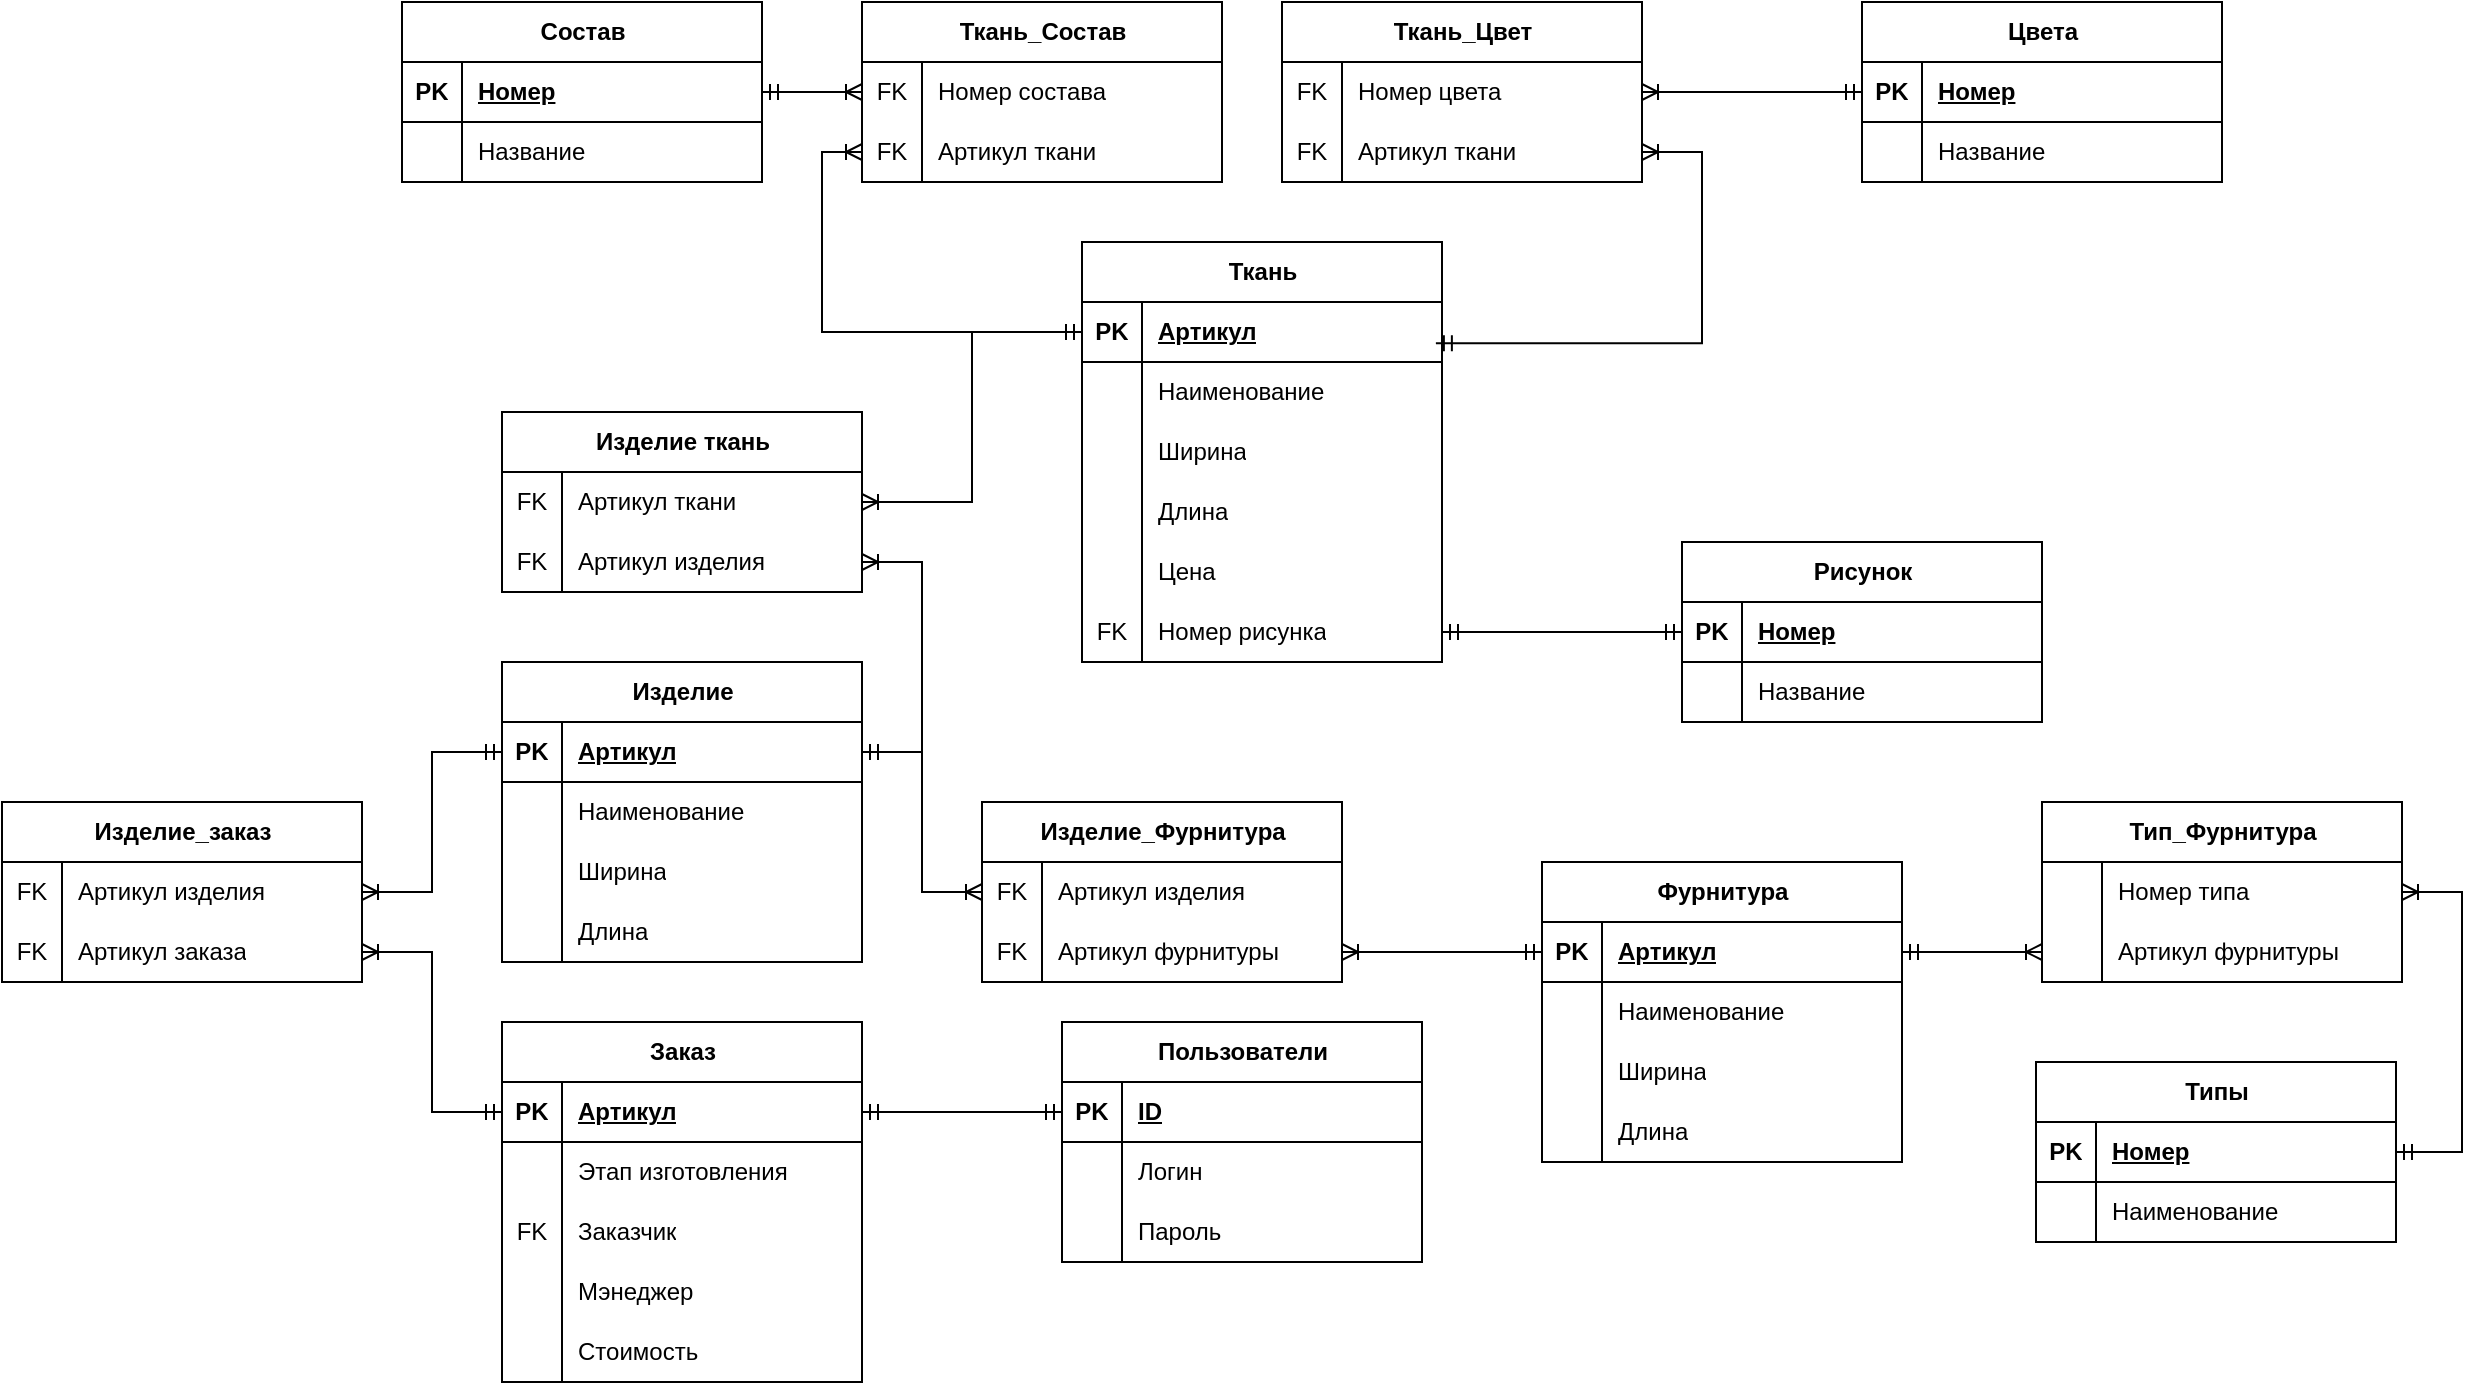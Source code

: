 <mxfile version="24.8.6">
  <diagram name="Страница — 1" id="YI6DLXnh8uktkgWH9-BG">
    <mxGraphModel dx="2509" dy="2137" grid="1" gridSize="10" guides="1" tooltips="1" connect="1" arrows="1" fold="1" page="1" pageScale="1" pageWidth="827" pageHeight="1169" math="0" shadow="0">
      <root>
        <mxCell id="0" />
        <mxCell id="1" parent="0" />
        <mxCell id="R1ZHDQI6mOiZFbT9cXxB-1" value="Ткань" style="shape=table;startSize=30;container=1;collapsible=1;childLayout=tableLayout;fixedRows=1;rowLines=0;fontStyle=1;align=center;resizeLast=1;html=1;" vertex="1" parent="1">
          <mxGeometry x="170" width="180" height="210" as="geometry" />
        </mxCell>
        <mxCell id="R1ZHDQI6mOiZFbT9cXxB-2" value="" style="shape=tableRow;horizontal=0;startSize=0;swimlaneHead=0;swimlaneBody=0;fillColor=none;collapsible=0;dropTarget=0;points=[[0,0.5],[1,0.5]];portConstraint=eastwest;top=0;left=0;right=0;bottom=1;" vertex="1" parent="R1ZHDQI6mOiZFbT9cXxB-1">
          <mxGeometry y="30" width="180" height="30" as="geometry" />
        </mxCell>
        <mxCell id="R1ZHDQI6mOiZFbT9cXxB-3" value="PK" style="shape=partialRectangle;connectable=0;fillColor=none;top=0;left=0;bottom=0;right=0;fontStyle=1;overflow=hidden;whiteSpace=wrap;html=1;" vertex="1" parent="R1ZHDQI6mOiZFbT9cXxB-2">
          <mxGeometry width="30" height="30" as="geometry">
            <mxRectangle width="30" height="30" as="alternateBounds" />
          </mxGeometry>
        </mxCell>
        <mxCell id="R1ZHDQI6mOiZFbT9cXxB-4" value="Артикул" style="shape=partialRectangle;connectable=0;fillColor=none;top=0;left=0;bottom=0;right=0;align=left;spacingLeft=6;fontStyle=5;overflow=hidden;whiteSpace=wrap;html=1;" vertex="1" parent="R1ZHDQI6mOiZFbT9cXxB-2">
          <mxGeometry x="30" width="150" height="30" as="geometry">
            <mxRectangle width="150" height="30" as="alternateBounds" />
          </mxGeometry>
        </mxCell>
        <mxCell id="R1ZHDQI6mOiZFbT9cXxB-5" value="" style="shape=tableRow;horizontal=0;startSize=0;swimlaneHead=0;swimlaneBody=0;fillColor=none;collapsible=0;dropTarget=0;points=[[0,0.5],[1,0.5]];portConstraint=eastwest;top=0;left=0;right=0;bottom=0;" vertex="1" parent="R1ZHDQI6mOiZFbT9cXxB-1">
          <mxGeometry y="60" width="180" height="30" as="geometry" />
        </mxCell>
        <mxCell id="R1ZHDQI6mOiZFbT9cXxB-6" value="" style="shape=partialRectangle;connectable=0;fillColor=none;top=0;left=0;bottom=0;right=0;editable=1;overflow=hidden;whiteSpace=wrap;html=1;" vertex="1" parent="R1ZHDQI6mOiZFbT9cXxB-5">
          <mxGeometry width="30" height="30" as="geometry">
            <mxRectangle width="30" height="30" as="alternateBounds" />
          </mxGeometry>
        </mxCell>
        <mxCell id="R1ZHDQI6mOiZFbT9cXxB-7" value="Наименование&amp;nbsp;" style="shape=partialRectangle;connectable=0;fillColor=none;top=0;left=0;bottom=0;right=0;align=left;spacingLeft=6;overflow=hidden;whiteSpace=wrap;html=1;" vertex="1" parent="R1ZHDQI6mOiZFbT9cXxB-5">
          <mxGeometry x="30" width="150" height="30" as="geometry">
            <mxRectangle width="150" height="30" as="alternateBounds" />
          </mxGeometry>
        </mxCell>
        <mxCell id="R1ZHDQI6mOiZFbT9cXxB-8" value="" style="shape=tableRow;horizontal=0;startSize=0;swimlaneHead=0;swimlaneBody=0;fillColor=none;collapsible=0;dropTarget=0;points=[[0,0.5],[1,0.5]];portConstraint=eastwest;top=0;left=0;right=0;bottom=0;" vertex="1" parent="R1ZHDQI6mOiZFbT9cXxB-1">
          <mxGeometry y="90" width="180" height="30" as="geometry" />
        </mxCell>
        <mxCell id="R1ZHDQI6mOiZFbT9cXxB-9" value="" style="shape=partialRectangle;connectable=0;fillColor=none;top=0;left=0;bottom=0;right=0;editable=1;overflow=hidden;whiteSpace=wrap;html=1;" vertex="1" parent="R1ZHDQI6mOiZFbT9cXxB-8">
          <mxGeometry width="30" height="30" as="geometry">
            <mxRectangle width="30" height="30" as="alternateBounds" />
          </mxGeometry>
        </mxCell>
        <mxCell id="R1ZHDQI6mOiZFbT9cXxB-10" value="Ширина" style="shape=partialRectangle;connectable=0;fillColor=none;top=0;left=0;bottom=0;right=0;align=left;spacingLeft=6;overflow=hidden;whiteSpace=wrap;html=1;" vertex="1" parent="R1ZHDQI6mOiZFbT9cXxB-8">
          <mxGeometry x="30" width="150" height="30" as="geometry">
            <mxRectangle width="150" height="30" as="alternateBounds" />
          </mxGeometry>
        </mxCell>
        <mxCell id="R1ZHDQI6mOiZFbT9cXxB-11" value="" style="shape=tableRow;horizontal=0;startSize=0;swimlaneHead=0;swimlaneBody=0;fillColor=none;collapsible=0;dropTarget=0;points=[[0,0.5],[1,0.5]];portConstraint=eastwest;top=0;left=0;right=0;bottom=0;" vertex="1" parent="R1ZHDQI6mOiZFbT9cXxB-1">
          <mxGeometry y="120" width="180" height="30" as="geometry" />
        </mxCell>
        <mxCell id="R1ZHDQI6mOiZFbT9cXxB-12" value="" style="shape=partialRectangle;connectable=0;fillColor=none;top=0;left=0;bottom=0;right=0;editable=1;overflow=hidden;whiteSpace=wrap;html=1;" vertex="1" parent="R1ZHDQI6mOiZFbT9cXxB-11">
          <mxGeometry width="30" height="30" as="geometry">
            <mxRectangle width="30" height="30" as="alternateBounds" />
          </mxGeometry>
        </mxCell>
        <mxCell id="R1ZHDQI6mOiZFbT9cXxB-13" value="Длина" style="shape=partialRectangle;connectable=0;fillColor=none;top=0;left=0;bottom=0;right=0;align=left;spacingLeft=6;overflow=hidden;whiteSpace=wrap;html=1;" vertex="1" parent="R1ZHDQI6mOiZFbT9cXxB-11">
          <mxGeometry x="30" width="150" height="30" as="geometry">
            <mxRectangle width="150" height="30" as="alternateBounds" />
          </mxGeometry>
        </mxCell>
        <mxCell id="R1ZHDQI6mOiZFbT9cXxB-14" value="" style="shape=tableRow;horizontal=0;startSize=0;swimlaneHead=0;swimlaneBody=0;fillColor=none;collapsible=0;dropTarget=0;points=[[0,0.5],[1,0.5]];portConstraint=eastwest;top=0;left=0;right=0;bottom=0;" vertex="1" parent="R1ZHDQI6mOiZFbT9cXxB-1">
          <mxGeometry y="150" width="180" height="30" as="geometry" />
        </mxCell>
        <mxCell id="R1ZHDQI6mOiZFbT9cXxB-15" value="" style="shape=partialRectangle;connectable=0;fillColor=none;top=0;left=0;bottom=0;right=0;editable=1;overflow=hidden;whiteSpace=wrap;html=1;" vertex="1" parent="R1ZHDQI6mOiZFbT9cXxB-14">
          <mxGeometry width="30" height="30" as="geometry">
            <mxRectangle width="30" height="30" as="alternateBounds" />
          </mxGeometry>
        </mxCell>
        <mxCell id="R1ZHDQI6mOiZFbT9cXxB-16" value="Цена" style="shape=partialRectangle;connectable=0;fillColor=none;top=0;left=0;bottom=0;right=0;align=left;spacingLeft=6;overflow=hidden;whiteSpace=wrap;html=1;" vertex="1" parent="R1ZHDQI6mOiZFbT9cXxB-14">
          <mxGeometry x="30" width="150" height="30" as="geometry">
            <mxRectangle width="150" height="30" as="alternateBounds" />
          </mxGeometry>
        </mxCell>
        <mxCell id="R1ZHDQI6mOiZFbT9cXxB-17" value="" style="shape=tableRow;horizontal=0;startSize=0;swimlaneHead=0;swimlaneBody=0;fillColor=none;collapsible=0;dropTarget=0;points=[[0,0.5],[1,0.5]];portConstraint=eastwest;top=0;left=0;right=0;bottom=0;" vertex="1" parent="R1ZHDQI6mOiZFbT9cXxB-1">
          <mxGeometry y="180" width="180" height="30" as="geometry" />
        </mxCell>
        <mxCell id="R1ZHDQI6mOiZFbT9cXxB-18" value="FK" style="shape=partialRectangle;connectable=0;fillColor=none;top=0;left=0;bottom=0;right=0;editable=1;overflow=hidden;whiteSpace=wrap;html=1;" vertex="1" parent="R1ZHDQI6mOiZFbT9cXxB-17">
          <mxGeometry width="30" height="30" as="geometry">
            <mxRectangle width="30" height="30" as="alternateBounds" />
          </mxGeometry>
        </mxCell>
        <mxCell id="R1ZHDQI6mOiZFbT9cXxB-19" value="Номер рисунка" style="shape=partialRectangle;connectable=0;fillColor=none;top=0;left=0;bottom=0;right=0;align=left;spacingLeft=6;overflow=hidden;whiteSpace=wrap;html=1;" vertex="1" parent="R1ZHDQI6mOiZFbT9cXxB-17">
          <mxGeometry x="30" width="150" height="30" as="geometry">
            <mxRectangle width="150" height="30" as="alternateBounds" />
          </mxGeometry>
        </mxCell>
        <mxCell id="R1ZHDQI6mOiZFbT9cXxB-20" value="Рисунок" style="shape=table;startSize=30;container=1;collapsible=1;childLayout=tableLayout;fixedRows=1;rowLines=0;fontStyle=1;align=center;resizeLast=1;html=1;" vertex="1" parent="1">
          <mxGeometry x="470" y="150" width="180" height="90" as="geometry" />
        </mxCell>
        <mxCell id="R1ZHDQI6mOiZFbT9cXxB-21" value="" style="shape=tableRow;horizontal=0;startSize=0;swimlaneHead=0;swimlaneBody=0;fillColor=none;collapsible=0;dropTarget=0;points=[[0,0.5],[1,0.5]];portConstraint=eastwest;top=0;left=0;right=0;bottom=1;" vertex="1" parent="R1ZHDQI6mOiZFbT9cXxB-20">
          <mxGeometry y="30" width="180" height="30" as="geometry" />
        </mxCell>
        <mxCell id="R1ZHDQI6mOiZFbT9cXxB-22" value="PK" style="shape=partialRectangle;connectable=0;fillColor=none;top=0;left=0;bottom=0;right=0;fontStyle=1;overflow=hidden;whiteSpace=wrap;html=1;" vertex="1" parent="R1ZHDQI6mOiZFbT9cXxB-21">
          <mxGeometry width="30" height="30" as="geometry">
            <mxRectangle width="30" height="30" as="alternateBounds" />
          </mxGeometry>
        </mxCell>
        <mxCell id="R1ZHDQI6mOiZFbT9cXxB-23" value="Номер" style="shape=partialRectangle;connectable=0;fillColor=none;top=0;left=0;bottom=0;right=0;align=left;spacingLeft=6;fontStyle=5;overflow=hidden;whiteSpace=wrap;html=1;" vertex="1" parent="R1ZHDQI6mOiZFbT9cXxB-21">
          <mxGeometry x="30" width="150" height="30" as="geometry">
            <mxRectangle width="150" height="30" as="alternateBounds" />
          </mxGeometry>
        </mxCell>
        <mxCell id="R1ZHDQI6mOiZFbT9cXxB-24" value="" style="shape=tableRow;horizontal=0;startSize=0;swimlaneHead=0;swimlaneBody=0;fillColor=none;collapsible=0;dropTarget=0;points=[[0,0.5],[1,0.5]];portConstraint=eastwest;top=0;left=0;right=0;bottom=0;" vertex="1" parent="R1ZHDQI6mOiZFbT9cXxB-20">
          <mxGeometry y="60" width="180" height="30" as="geometry" />
        </mxCell>
        <mxCell id="R1ZHDQI6mOiZFbT9cXxB-25" value="" style="shape=partialRectangle;connectable=0;fillColor=none;top=0;left=0;bottom=0;right=0;editable=1;overflow=hidden;whiteSpace=wrap;html=1;" vertex="1" parent="R1ZHDQI6mOiZFbT9cXxB-24">
          <mxGeometry width="30" height="30" as="geometry">
            <mxRectangle width="30" height="30" as="alternateBounds" />
          </mxGeometry>
        </mxCell>
        <mxCell id="R1ZHDQI6mOiZFbT9cXxB-26" value="Название" style="shape=partialRectangle;connectable=0;fillColor=none;top=0;left=0;bottom=0;right=0;align=left;spacingLeft=6;overflow=hidden;whiteSpace=wrap;html=1;" vertex="1" parent="R1ZHDQI6mOiZFbT9cXxB-24">
          <mxGeometry x="30" width="150" height="30" as="geometry">
            <mxRectangle width="150" height="30" as="alternateBounds" />
          </mxGeometry>
        </mxCell>
        <mxCell id="R1ZHDQI6mOiZFbT9cXxB-33" value="" style="edgeStyle=orthogonalEdgeStyle;fontSize=12;html=1;endArrow=ERmandOne;startArrow=ERmandOne;rounded=0;" edge="1" parent="1" source="R1ZHDQI6mOiZFbT9cXxB-17" target="R1ZHDQI6mOiZFbT9cXxB-21">
          <mxGeometry width="100" height="100" relative="1" as="geometry">
            <mxPoint x="320" y="330" as="sourcePoint" />
            <mxPoint x="420" y="230" as="targetPoint" />
          </mxGeometry>
        </mxCell>
        <mxCell id="R1ZHDQI6mOiZFbT9cXxB-34" value="Цвета" style="shape=table;startSize=30;container=1;collapsible=1;childLayout=tableLayout;fixedRows=1;rowLines=0;fontStyle=1;align=center;resizeLast=1;html=1;" vertex="1" parent="1">
          <mxGeometry x="560" y="-120" width="180" height="90" as="geometry" />
        </mxCell>
        <mxCell id="R1ZHDQI6mOiZFbT9cXxB-35" value="" style="shape=tableRow;horizontal=0;startSize=0;swimlaneHead=0;swimlaneBody=0;fillColor=none;collapsible=0;dropTarget=0;points=[[0,0.5],[1,0.5]];portConstraint=eastwest;top=0;left=0;right=0;bottom=1;" vertex="1" parent="R1ZHDQI6mOiZFbT9cXxB-34">
          <mxGeometry y="30" width="180" height="30" as="geometry" />
        </mxCell>
        <mxCell id="R1ZHDQI6mOiZFbT9cXxB-36" value="PK" style="shape=partialRectangle;connectable=0;fillColor=none;top=0;left=0;bottom=0;right=0;fontStyle=1;overflow=hidden;whiteSpace=wrap;html=1;" vertex="1" parent="R1ZHDQI6mOiZFbT9cXxB-35">
          <mxGeometry width="30" height="30" as="geometry">
            <mxRectangle width="30" height="30" as="alternateBounds" />
          </mxGeometry>
        </mxCell>
        <mxCell id="R1ZHDQI6mOiZFbT9cXxB-37" value="Номер" style="shape=partialRectangle;connectable=0;fillColor=none;top=0;left=0;bottom=0;right=0;align=left;spacingLeft=6;fontStyle=5;overflow=hidden;whiteSpace=wrap;html=1;" vertex="1" parent="R1ZHDQI6mOiZFbT9cXxB-35">
          <mxGeometry x="30" width="150" height="30" as="geometry">
            <mxRectangle width="150" height="30" as="alternateBounds" />
          </mxGeometry>
        </mxCell>
        <mxCell id="R1ZHDQI6mOiZFbT9cXxB-38" value="" style="shape=tableRow;horizontal=0;startSize=0;swimlaneHead=0;swimlaneBody=0;fillColor=none;collapsible=0;dropTarget=0;points=[[0,0.5],[1,0.5]];portConstraint=eastwest;top=0;left=0;right=0;bottom=0;" vertex="1" parent="R1ZHDQI6mOiZFbT9cXxB-34">
          <mxGeometry y="60" width="180" height="30" as="geometry" />
        </mxCell>
        <mxCell id="R1ZHDQI6mOiZFbT9cXxB-39" value="" style="shape=partialRectangle;connectable=0;fillColor=none;top=0;left=0;bottom=0;right=0;editable=1;overflow=hidden;whiteSpace=wrap;html=1;" vertex="1" parent="R1ZHDQI6mOiZFbT9cXxB-38">
          <mxGeometry width="30" height="30" as="geometry">
            <mxRectangle width="30" height="30" as="alternateBounds" />
          </mxGeometry>
        </mxCell>
        <mxCell id="R1ZHDQI6mOiZFbT9cXxB-40" value="Название" style="shape=partialRectangle;connectable=0;fillColor=none;top=0;left=0;bottom=0;right=0;align=left;spacingLeft=6;overflow=hidden;whiteSpace=wrap;html=1;" vertex="1" parent="R1ZHDQI6mOiZFbT9cXxB-38">
          <mxGeometry x="30" width="150" height="30" as="geometry">
            <mxRectangle width="150" height="30" as="alternateBounds" />
          </mxGeometry>
        </mxCell>
        <mxCell id="R1ZHDQI6mOiZFbT9cXxB-41" value="Ткань_Цвет" style="shape=table;startSize=30;container=1;collapsible=1;childLayout=tableLayout;fixedRows=1;rowLines=0;fontStyle=1;align=center;resizeLast=1;html=1;" vertex="1" parent="1">
          <mxGeometry x="270" y="-120" width="180" height="90" as="geometry" />
        </mxCell>
        <mxCell id="R1ZHDQI6mOiZFbT9cXxB-48" value="" style="shape=tableRow;horizontal=0;startSize=0;swimlaneHead=0;swimlaneBody=0;fillColor=none;collapsible=0;dropTarget=0;points=[[0,0.5],[1,0.5]];portConstraint=eastwest;top=0;left=0;right=0;bottom=0;" vertex="1" parent="R1ZHDQI6mOiZFbT9cXxB-41">
          <mxGeometry y="30" width="180" height="30" as="geometry" />
        </mxCell>
        <mxCell id="R1ZHDQI6mOiZFbT9cXxB-49" value="FK" style="shape=partialRectangle;connectable=0;fillColor=none;top=0;left=0;bottom=0;right=0;editable=1;overflow=hidden;whiteSpace=wrap;html=1;" vertex="1" parent="R1ZHDQI6mOiZFbT9cXxB-48">
          <mxGeometry width="30" height="30" as="geometry">
            <mxRectangle width="30" height="30" as="alternateBounds" />
          </mxGeometry>
        </mxCell>
        <mxCell id="R1ZHDQI6mOiZFbT9cXxB-50" value="Номер цвета" style="shape=partialRectangle;connectable=0;fillColor=none;top=0;left=0;bottom=0;right=0;align=left;spacingLeft=6;overflow=hidden;whiteSpace=wrap;html=1;" vertex="1" parent="R1ZHDQI6mOiZFbT9cXxB-48">
          <mxGeometry x="30" width="150" height="30" as="geometry">
            <mxRectangle width="150" height="30" as="alternateBounds" />
          </mxGeometry>
        </mxCell>
        <mxCell id="R1ZHDQI6mOiZFbT9cXxB-51" value="" style="shape=tableRow;horizontal=0;startSize=0;swimlaneHead=0;swimlaneBody=0;fillColor=none;collapsible=0;dropTarget=0;points=[[0,0.5],[1,0.5]];portConstraint=eastwest;top=0;left=0;right=0;bottom=0;" vertex="1" parent="R1ZHDQI6mOiZFbT9cXxB-41">
          <mxGeometry y="60" width="180" height="30" as="geometry" />
        </mxCell>
        <mxCell id="R1ZHDQI6mOiZFbT9cXxB-52" value="FK" style="shape=partialRectangle;connectable=0;fillColor=none;top=0;left=0;bottom=0;right=0;editable=1;overflow=hidden;whiteSpace=wrap;html=1;" vertex="1" parent="R1ZHDQI6mOiZFbT9cXxB-51">
          <mxGeometry width="30" height="30" as="geometry">
            <mxRectangle width="30" height="30" as="alternateBounds" />
          </mxGeometry>
        </mxCell>
        <mxCell id="R1ZHDQI6mOiZFbT9cXxB-53" value="Артикул ткани" style="shape=partialRectangle;connectable=0;fillColor=none;top=0;left=0;bottom=0;right=0;align=left;spacingLeft=6;overflow=hidden;whiteSpace=wrap;html=1;" vertex="1" parent="R1ZHDQI6mOiZFbT9cXxB-51">
          <mxGeometry x="30" width="150" height="30" as="geometry">
            <mxRectangle width="150" height="30" as="alternateBounds" />
          </mxGeometry>
        </mxCell>
        <mxCell id="R1ZHDQI6mOiZFbT9cXxB-55" value="" style="edgeStyle=entityRelationEdgeStyle;fontSize=12;html=1;endArrow=ERoneToMany;startArrow=ERmandOne;rounded=0;exitX=0.983;exitY=0.686;exitDx=0;exitDy=0;exitPerimeter=0;" edge="1" parent="1" source="R1ZHDQI6mOiZFbT9cXxB-2" target="R1ZHDQI6mOiZFbT9cXxB-51">
          <mxGeometry width="100" height="100" relative="1" as="geometry">
            <mxPoint x="410" y="110" as="sourcePoint" />
            <mxPoint x="460" y="110" as="targetPoint" />
          </mxGeometry>
        </mxCell>
        <mxCell id="R1ZHDQI6mOiZFbT9cXxB-56" value="Ткань_Состав" style="shape=table;startSize=30;container=1;collapsible=1;childLayout=tableLayout;fixedRows=1;rowLines=0;fontStyle=1;align=center;resizeLast=1;html=1;" vertex="1" parent="1">
          <mxGeometry x="60" y="-120" width="180" height="90" as="geometry" />
        </mxCell>
        <mxCell id="R1ZHDQI6mOiZFbT9cXxB-57" value="" style="shape=tableRow;horizontal=0;startSize=0;swimlaneHead=0;swimlaneBody=0;fillColor=none;collapsible=0;dropTarget=0;points=[[0,0.5],[1,0.5]];portConstraint=eastwest;top=0;left=0;right=0;bottom=0;" vertex="1" parent="R1ZHDQI6mOiZFbT9cXxB-56">
          <mxGeometry y="30" width="180" height="30" as="geometry" />
        </mxCell>
        <mxCell id="R1ZHDQI6mOiZFbT9cXxB-58" value="FK" style="shape=partialRectangle;connectable=0;fillColor=none;top=0;left=0;bottom=0;right=0;editable=1;overflow=hidden;whiteSpace=wrap;html=1;" vertex="1" parent="R1ZHDQI6mOiZFbT9cXxB-57">
          <mxGeometry width="30" height="30" as="geometry">
            <mxRectangle width="30" height="30" as="alternateBounds" />
          </mxGeometry>
        </mxCell>
        <mxCell id="R1ZHDQI6mOiZFbT9cXxB-59" value="Номер состава" style="shape=partialRectangle;connectable=0;fillColor=none;top=0;left=0;bottom=0;right=0;align=left;spacingLeft=6;overflow=hidden;whiteSpace=wrap;html=1;" vertex="1" parent="R1ZHDQI6mOiZFbT9cXxB-57">
          <mxGeometry x="30" width="150" height="30" as="geometry">
            <mxRectangle width="150" height="30" as="alternateBounds" />
          </mxGeometry>
        </mxCell>
        <mxCell id="R1ZHDQI6mOiZFbT9cXxB-60" value="" style="shape=tableRow;horizontal=0;startSize=0;swimlaneHead=0;swimlaneBody=0;fillColor=none;collapsible=0;dropTarget=0;points=[[0,0.5],[1,0.5]];portConstraint=eastwest;top=0;left=0;right=0;bottom=0;" vertex="1" parent="R1ZHDQI6mOiZFbT9cXxB-56">
          <mxGeometry y="60" width="180" height="30" as="geometry" />
        </mxCell>
        <mxCell id="R1ZHDQI6mOiZFbT9cXxB-61" value="FK" style="shape=partialRectangle;connectable=0;fillColor=none;top=0;left=0;bottom=0;right=0;editable=1;overflow=hidden;whiteSpace=wrap;html=1;" vertex="1" parent="R1ZHDQI6mOiZFbT9cXxB-60">
          <mxGeometry width="30" height="30" as="geometry">
            <mxRectangle width="30" height="30" as="alternateBounds" />
          </mxGeometry>
        </mxCell>
        <mxCell id="R1ZHDQI6mOiZFbT9cXxB-62" value="Артикул ткани" style="shape=partialRectangle;connectable=0;fillColor=none;top=0;left=0;bottom=0;right=0;align=left;spacingLeft=6;overflow=hidden;whiteSpace=wrap;html=1;" vertex="1" parent="R1ZHDQI6mOiZFbT9cXxB-60">
          <mxGeometry x="30" width="150" height="30" as="geometry">
            <mxRectangle width="150" height="30" as="alternateBounds" />
          </mxGeometry>
        </mxCell>
        <mxCell id="R1ZHDQI6mOiZFbT9cXxB-63" value="Состав" style="shape=table;startSize=30;container=1;collapsible=1;childLayout=tableLayout;fixedRows=1;rowLines=0;fontStyle=1;align=center;resizeLast=1;html=1;" vertex="1" parent="1">
          <mxGeometry x="-170" y="-120" width="180" height="90" as="geometry" />
        </mxCell>
        <mxCell id="R1ZHDQI6mOiZFbT9cXxB-64" value="" style="shape=tableRow;horizontal=0;startSize=0;swimlaneHead=0;swimlaneBody=0;fillColor=none;collapsible=0;dropTarget=0;points=[[0,0.5],[1,0.5]];portConstraint=eastwest;top=0;left=0;right=0;bottom=1;" vertex="1" parent="R1ZHDQI6mOiZFbT9cXxB-63">
          <mxGeometry y="30" width="180" height="30" as="geometry" />
        </mxCell>
        <mxCell id="R1ZHDQI6mOiZFbT9cXxB-65" value="PK" style="shape=partialRectangle;connectable=0;fillColor=none;top=0;left=0;bottom=0;right=0;fontStyle=1;overflow=hidden;whiteSpace=wrap;html=1;" vertex="1" parent="R1ZHDQI6mOiZFbT9cXxB-64">
          <mxGeometry width="30" height="30" as="geometry">
            <mxRectangle width="30" height="30" as="alternateBounds" />
          </mxGeometry>
        </mxCell>
        <mxCell id="R1ZHDQI6mOiZFbT9cXxB-66" value="Номер" style="shape=partialRectangle;connectable=0;fillColor=none;top=0;left=0;bottom=0;right=0;align=left;spacingLeft=6;fontStyle=5;overflow=hidden;whiteSpace=wrap;html=1;" vertex="1" parent="R1ZHDQI6mOiZFbT9cXxB-64">
          <mxGeometry x="30" width="150" height="30" as="geometry">
            <mxRectangle width="150" height="30" as="alternateBounds" />
          </mxGeometry>
        </mxCell>
        <mxCell id="R1ZHDQI6mOiZFbT9cXxB-67" value="" style="shape=tableRow;horizontal=0;startSize=0;swimlaneHead=0;swimlaneBody=0;fillColor=none;collapsible=0;dropTarget=0;points=[[0,0.5],[1,0.5]];portConstraint=eastwest;top=0;left=0;right=0;bottom=0;" vertex="1" parent="R1ZHDQI6mOiZFbT9cXxB-63">
          <mxGeometry y="60" width="180" height="30" as="geometry" />
        </mxCell>
        <mxCell id="R1ZHDQI6mOiZFbT9cXxB-68" value="" style="shape=partialRectangle;connectable=0;fillColor=none;top=0;left=0;bottom=0;right=0;editable=1;overflow=hidden;whiteSpace=wrap;html=1;" vertex="1" parent="R1ZHDQI6mOiZFbT9cXxB-67">
          <mxGeometry width="30" height="30" as="geometry">
            <mxRectangle width="30" height="30" as="alternateBounds" />
          </mxGeometry>
        </mxCell>
        <mxCell id="R1ZHDQI6mOiZFbT9cXxB-69" value="Название" style="shape=partialRectangle;connectable=0;fillColor=none;top=0;left=0;bottom=0;right=0;align=left;spacingLeft=6;overflow=hidden;whiteSpace=wrap;html=1;" vertex="1" parent="R1ZHDQI6mOiZFbT9cXxB-67">
          <mxGeometry x="30" width="150" height="30" as="geometry">
            <mxRectangle width="150" height="30" as="alternateBounds" />
          </mxGeometry>
        </mxCell>
        <mxCell id="R1ZHDQI6mOiZFbT9cXxB-72" value="Изделие" style="shape=table;startSize=30;container=1;collapsible=1;childLayout=tableLayout;fixedRows=1;rowLines=0;fontStyle=1;align=center;resizeLast=1;html=1;" vertex="1" parent="1">
          <mxGeometry x="-120" y="210" width="180" height="150" as="geometry" />
        </mxCell>
        <mxCell id="R1ZHDQI6mOiZFbT9cXxB-73" value="" style="shape=tableRow;horizontal=0;startSize=0;swimlaneHead=0;swimlaneBody=0;fillColor=none;collapsible=0;dropTarget=0;points=[[0,0.5],[1,0.5]];portConstraint=eastwest;top=0;left=0;right=0;bottom=1;" vertex="1" parent="R1ZHDQI6mOiZFbT9cXxB-72">
          <mxGeometry y="30" width="180" height="30" as="geometry" />
        </mxCell>
        <mxCell id="R1ZHDQI6mOiZFbT9cXxB-74" value="PK" style="shape=partialRectangle;connectable=0;fillColor=none;top=0;left=0;bottom=0;right=0;fontStyle=1;overflow=hidden;whiteSpace=wrap;html=1;" vertex="1" parent="R1ZHDQI6mOiZFbT9cXxB-73">
          <mxGeometry width="30" height="30" as="geometry">
            <mxRectangle width="30" height="30" as="alternateBounds" />
          </mxGeometry>
        </mxCell>
        <mxCell id="R1ZHDQI6mOiZFbT9cXxB-75" value="Артикул" style="shape=partialRectangle;connectable=0;fillColor=none;top=0;left=0;bottom=0;right=0;align=left;spacingLeft=6;fontStyle=5;overflow=hidden;whiteSpace=wrap;html=1;" vertex="1" parent="R1ZHDQI6mOiZFbT9cXxB-73">
          <mxGeometry x="30" width="150" height="30" as="geometry">
            <mxRectangle width="150" height="30" as="alternateBounds" />
          </mxGeometry>
        </mxCell>
        <mxCell id="R1ZHDQI6mOiZFbT9cXxB-76" value="" style="shape=tableRow;horizontal=0;startSize=0;swimlaneHead=0;swimlaneBody=0;fillColor=none;collapsible=0;dropTarget=0;points=[[0,0.5],[1,0.5]];portConstraint=eastwest;top=0;left=0;right=0;bottom=0;" vertex="1" parent="R1ZHDQI6mOiZFbT9cXxB-72">
          <mxGeometry y="60" width="180" height="30" as="geometry" />
        </mxCell>
        <mxCell id="R1ZHDQI6mOiZFbT9cXxB-77" value="" style="shape=partialRectangle;connectable=0;fillColor=none;top=0;left=0;bottom=0;right=0;editable=1;overflow=hidden;whiteSpace=wrap;html=1;" vertex="1" parent="R1ZHDQI6mOiZFbT9cXxB-76">
          <mxGeometry width="30" height="30" as="geometry">
            <mxRectangle width="30" height="30" as="alternateBounds" />
          </mxGeometry>
        </mxCell>
        <mxCell id="R1ZHDQI6mOiZFbT9cXxB-78" value="Наименование" style="shape=partialRectangle;connectable=0;fillColor=none;top=0;left=0;bottom=0;right=0;align=left;spacingLeft=6;overflow=hidden;whiteSpace=wrap;html=1;" vertex="1" parent="R1ZHDQI6mOiZFbT9cXxB-76">
          <mxGeometry x="30" width="150" height="30" as="geometry">
            <mxRectangle width="150" height="30" as="alternateBounds" />
          </mxGeometry>
        </mxCell>
        <mxCell id="R1ZHDQI6mOiZFbT9cXxB-79" value="" style="shape=tableRow;horizontal=0;startSize=0;swimlaneHead=0;swimlaneBody=0;fillColor=none;collapsible=0;dropTarget=0;points=[[0,0.5],[1,0.5]];portConstraint=eastwest;top=0;left=0;right=0;bottom=0;" vertex="1" parent="R1ZHDQI6mOiZFbT9cXxB-72">
          <mxGeometry y="90" width="180" height="30" as="geometry" />
        </mxCell>
        <mxCell id="R1ZHDQI6mOiZFbT9cXxB-80" value="" style="shape=partialRectangle;connectable=0;fillColor=none;top=0;left=0;bottom=0;right=0;editable=1;overflow=hidden;whiteSpace=wrap;html=1;" vertex="1" parent="R1ZHDQI6mOiZFbT9cXxB-79">
          <mxGeometry width="30" height="30" as="geometry">
            <mxRectangle width="30" height="30" as="alternateBounds" />
          </mxGeometry>
        </mxCell>
        <mxCell id="R1ZHDQI6mOiZFbT9cXxB-81" value="Ширина" style="shape=partialRectangle;connectable=0;fillColor=none;top=0;left=0;bottom=0;right=0;align=left;spacingLeft=6;overflow=hidden;whiteSpace=wrap;html=1;" vertex="1" parent="R1ZHDQI6mOiZFbT9cXxB-79">
          <mxGeometry x="30" width="150" height="30" as="geometry">
            <mxRectangle width="150" height="30" as="alternateBounds" />
          </mxGeometry>
        </mxCell>
        <mxCell id="R1ZHDQI6mOiZFbT9cXxB-82" value="" style="shape=tableRow;horizontal=0;startSize=0;swimlaneHead=0;swimlaneBody=0;fillColor=none;collapsible=0;dropTarget=0;points=[[0,0.5],[1,0.5]];portConstraint=eastwest;top=0;left=0;right=0;bottom=0;" vertex="1" parent="R1ZHDQI6mOiZFbT9cXxB-72">
          <mxGeometry y="120" width="180" height="30" as="geometry" />
        </mxCell>
        <mxCell id="R1ZHDQI6mOiZFbT9cXxB-83" value="" style="shape=partialRectangle;connectable=0;fillColor=none;top=0;left=0;bottom=0;right=0;editable=1;overflow=hidden;whiteSpace=wrap;html=1;" vertex="1" parent="R1ZHDQI6mOiZFbT9cXxB-82">
          <mxGeometry width="30" height="30" as="geometry">
            <mxRectangle width="30" height="30" as="alternateBounds" />
          </mxGeometry>
        </mxCell>
        <mxCell id="R1ZHDQI6mOiZFbT9cXxB-84" value="Длина" style="shape=partialRectangle;connectable=0;fillColor=none;top=0;left=0;bottom=0;right=0;align=left;spacingLeft=6;overflow=hidden;whiteSpace=wrap;html=1;" vertex="1" parent="R1ZHDQI6mOiZFbT9cXxB-82">
          <mxGeometry x="30" width="150" height="30" as="geometry">
            <mxRectangle width="150" height="30" as="alternateBounds" />
          </mxGeometry>
        </mxCell>
        <mxCell id="R1ZHDQI6mOiZFbT9cXxB-85" value="Изделие ткань" style="shape=table;startSize=30;container=1;collapsible=1;childLayout=tableLayout;fixedRows=1;rowLines=0;fontStyle=1;align=center;resizeLast=1;html=1;" vertex="1" parent="1">
          <mxGeometry x="-120" y="85" width="180" height="90" as="geometry" />
        </mxCell>
        <mxCell id="R1ZHDQI6mOiZFbT9cXxB-92" value="" style="shape=tableRow;horizontal=0;startSize=0;swimlaneHead=0;swimlaneBody=0;fillColor=none;collapsible=0;dropTarget=0;points=[[0,0.5],[1,0.5]];portConstraint=eastwest;top=0;left=0;right=0;bottom=0;" vertex="1" parent="R1ZHDQI6mOiZFbT9cXxB-85">
          <mxGeometry y="30" width="180" height="30" as="geometry" />
        </mxCell>
        <mxCell id="R1ZHDQI6mOiZFbT9cXxB-93" value="FK" style="shape=partialRectangle;connectable=0;fillColor=none;top=0;left=0;bottom=0;right=0;editable=1;overflow=hidden;whiteSpace=wrap;html=1;" vertex="1" parent="R1ZHDQI6mOiZFbT9cXxB-92">
          <mxGeometry width="30" height="30" as="geometry">
            <mxRectangle width="30" height="30" as="alternateBounds" />
          </mxGeometry>
        </mxCell>
        <mxCell id="R1ZHDQI6mOiZFbT9cXxB-94" value="Артикул ткани" style="shape=partialRectangle;connectable=0;fillColor=none;top=0;left=0;bottom=0;right=0;align=left;spacingLeft=6;overflow=hidden;whiteSpace=wrap;html=1;" vertex="1" parent="R1ZHDQI6mOiZFbT9cXxB-92">
          <mxGeometry x="30" width="150" height="30" as="geometry">
            <mxRectangle width="150" height="30" as="alternateBounds" />
          </mxGeometry>
        </mxCell>
        <mxCell id="R1ZHDQI6mOiZFbT9cXxB-95" value="" style="shape=tableRow;horizontal=0;startSize=0;swimlaneHead=0;swimlaneBody=0;fillColor=none;collapsible=0;dropTarget=0;points=[[0,0.5],[1,0.5]];portConstraint=eastwest;top=0;left=0;right=0;bottom=0;" vertex="1" parent="R1ZHDQI6mOiZFbT9cXxB-85">
          <mxGeometry y="60" width="180" height="30" as="geometry" />
        </mxCell>
        <mxCell id="R1ZHDQI6mOiZFbT9cXxB-96" value="FK" style="shape=partialRectangle;connectable=0;fillColor=none;top=0;left=0;bottom=0;right=0;editable=1;overflow=hidden;whiteSpace=wrap;html=1;" vertex="1" parent="R1ZHDQI6mOiZFbT9cXxB-95">
          <mxGeometry width="30" height="30" as="geometry">
            <mxRectangle width="30" height="30" as="alternateBounds" />
          </mxGeometry>
        </mxCell>
        <mxCell id="R1ZHDQI6mOiZFbT9cXxB-97" value="Артикул изделия" style="shape=partialRectangle;connectable=0;fillColor=none;top=0;left=0;bottom=0;right=0;align=left;spacingLeft=6;overflow=hidden;whiteSpace=wrap;html=1;" vertex="1" parent="R1ZHDQI6mOiZFbT9cXxB-95">
          <mxGeometry x="30" width="150" height="30" as="geometry">
            <mxRectangle width="150" height="30" as="alternateBounds" />
          </mxGeometry>
        </mxCell>
        <mxCell id="R1ZHDQI6mOiZFbT9cXxB-70" value="" style="edgeStyle=orthogonalEdgeStyle;fontSize=12;html=1;endArrow=ERoneToMany;startArrow=ERmandOne;rounded=0;" edge="1" parent="1" source="R1ZHDQI6mOiZFbT9cXxB-64" target="R1ZHDQI6mOiZFbT9cXxB-57">
          <mxGeometry width="100" height="100" relative="1" as="geometry">
            <mxPoint x="20" y="80" as="sourcePoint" />
            <mxPoint x="130" y="80" as="targetPoint" />
            <Array as="points">
              <mxPoint x="40" y="-75" />
              <mxPoint x="40" y="-75" />
            </Array>
          </mxGeometry>
        </mxCell>
        <mxCell id="R1ZHDQI6mOiZFbT9cXxB-54" value="" style="edgeStyle=orthogonalEdgeStyle;fontSize=12;html=1;endArrow=ERoneToMany;startArrow=ERmandOne;rounded=0;" edge="1" parent="1" source="R1ZHDQI6mOiZFbT9cXxB-35" target="R1ZHDQI6mOiZFbT9cXxB-48">
          <mxGeometry width="100" height="100" relative="1" as="geometry">
            <mxPoint x="460" y="70" as="sourcePoint" />
            <mxPoint x="350" y="70" as="targetPoint" />
          </mxGeometry>
        </mxCell>
        <mxCell id="R1ZHDQI6mOiZFbT9cXxB-71" value="" style="edgeStyle=orthogonalEdgeStyle;fontSize=12;html=1;endArrow=ERoneToMany;startArrow=ERmandOne;rounded=0;" edge="1" parent="1" source="R1ZHDQI6mOiZFbT9cXxB-2" target="R1ZHDQI6mOiZFbT9cXxB-60">
          <mxGeometry width="100" height="100" relative="1" as="geometry">
            <mxPoint x="140" y="120" as="sourcePoint" />
            <mxPoint x="90" y="120" as="targetPoint" />
            <Array as="points">
              <mxPoint x="40" y="45" />
              <mxPoint x="40" y="-45" />
            </Array>
          </mxGeometry>
        </mxCell>
        <mxCell id="R1ZHDQI6mOiZFbT9cXxB-98" value="" style="edgeStyle=orthogonalEdgeStyle;fontSize=12;html=1;endArrow=ERoneToMany;startArrow=ERmandOne;rounded=0;" edge="1" parent="1" source="R1ZHDQI6mOiZFbT9cXxB-2" target="R1ZHDQI6mOiZFbT9cXxB-92">
          <mxGeometry width="100" height="100" relative="1" as="geometry">
            <mxPoint x="80" y="390" as="sourcePoint" />
            <mxPoint x="180" y="290" as="targetPoint" />
          </mxGeometry>
        </mxCell>
        <mxCell id="R1ZHDQI6mOiZFbT9cXxB-99" value="" style="edgeStyle=entityRelationEdgeStyle;fontSize=12;html=1;endArrow=ERoneToMany;startArrow=ERmandOne;rounded=0;" edge="1" parent="1" source="R1ZHDQI6mOiZFbT9cXxB-73" target="R1ZHDQI6mOiZFbT9cXxB-95">
          <mxGeometry width="100" height="100" relative="1" as="geometry">
            <mxPoint x="50" y="230" as="sourcePoint" />
            <mxPoint x="150" y="130" as="targetPoint" />
          </mxGeometry>
        </mxCell>
        <mxCell id="R1ZHDQI6mOiZFbT9cXxB-100" value="Фурнитура" style="shape=table;startSize=30;container=1;collapsible=1;childLayout=tableLayout;fixedRows=1;rowLines=0;fontStyle=1;align=center;resizeLast=1;html=1;" vertex="1" parent="1">
          <mxGeometry x="400" y="310" width="180" height="150" as="geometry" />
        </mxCell>
        <mxCell id="R1ZHDQI6mOiZFbT9cXxB-101" value="" style="shape=tableRow;horizontal=0;startSize=0;swimlaneHead=0;swimlaneBody=0;fillColor=none;collapsible=0;dropTarget=0;points=[[0,0.5],[1,0.5]];portConstraint=eastwest;top=0;left=0;right=0;bottom=1;" vertex="1" parent="R1ZHDQI6mOiZFbT9cXxB-100">
          <mxGeometry y="30" width="180" height="30" as="geometry" />
        </mxCell>
        <mxCell id="R1ZHDQI6mOiZFbT9cXxB-102" value="PK" style="shape=partialRectangle;connectable=0;fillColor=none;top=0;left=0;bottom=0;right=0;fontStyle=1;overflow=hidden;whiteSpace=wrap;html=1;" vertex="1" parent="R1ZHDQI6mOiZFbT9cXxB-101">
          <mxGeometry width="30" height="30" as="geometry">
            <mxRectangle width="30" height="30" as="alternateBounds" />
          </mxGeometry>
        </mxCell>
        <mxCell id="R1ZHDQI6mOiZFbT9cXxB-103" value="Артикул" style="shape=partialRectangle;connectable=0;fillColor=none;top=0;left=0;bottom=0;right=0;align=left;spacingLeft=6;fontStyle=5;overflow=hidden;whiteSpace=wrap;html=1;" vertex="1" parent="R1ZHDQI6mOiZFbT9cXxB-101">
          <mxGeometry x="30" width="150" height="30" as="geometry">
            <mxRectangle width="150" height="30" as="alternateBounds" />
          </mxGeometry>
        </mxCell>
        <mxCell id="R1ZHDQI6mOiZFbT9cXxB-104" value="" style="shape=tableRow;horizontal=0;startSize=0;swimlaneHead=0;swimlaneBody=0;fillColor=none;collapsible=0;dropTarget=0;points=[[0,0.5],[1,0.5]];portConstraint=eastwest;top=0;left=0;right=0;bottom=0;" vertex="1" parent="R1ZHDQI6mOiZFbT9cXxB-100">
          <mxGeometry y="60" width="180" height="30" as="geometry" />
        </mxCell>
        <mxCell id="R1ZHDQI6mOiZFbT9cXxB-105" value="" style="shape=partialRectangle;connectable=0;fillColor=none;top=0;left=0;bottom=0;right=0;editable=1;overflow=hidden;whiteSpace=wrap;html=1;" vertex="1" parent="R1ZHDQI6mOiZFbT9cXxB-104">
          <mxGeometry width="30" height="30" as="geometry">
            <mxRectangle width="30" height="30" as="alternateBounds" />
          </mxGeometry>
        </mxCell>
        <mxCell id="R1ZHDQI6mOiZFbT9cXxB-106" value="Наименование" style="shape=partialRectangle;connectable=0;fillColor=none;top=0;left=0;bottom=0;right=0;align=left;spacingLeft=6;overflow=hidden;whiteSpace=wrap;html=1;" vertex="1" parent="R1ZHDQI6mOiZFbT9cXxB-104">
          <mxGeometry x="30" width="150" height="30" as="geometry">
            <mxRectangle width="150" height="30" as="alternateBounds" />
          </mxGeometry>
        </mxCell>
        <mxCell id="R1ZHDQI6mOiZFbT9cXxB-107" value="" style="shape=tableRow;horizontal=0;startSize=0;swimlaneHead=0;swimlaneBody=0;fillColor=none;collapsible=0;dropTarget=0;points=[[0,0.5],[1,0.5]];portConstraint=eastwest;top=0;left=0;right=0;bottom=0;" vertex="1" parent="R1ZHDQI6mOiZFbT9cXxB-100">
          <mxGeometry y="90" width="180" height="30" as="geometry" />
        </mxCell>
        <mxCell id="R1ZHDQI6mOiZFbT9cXxB-108" value="" style="shape=partialRectangle;connectable=0;fillColor=none;top=0;left=0;bottom=0;right=0;editable=1;overflow=hidden;whiteSpace=wrap;html=1;" vertex="1" parent="R1ZHDQI6mOiZFbT9cXxB-107">
          <mxGeometry width="30" height="30" as="geometry">
            <mxRectangle width="30" height="30" as="alternateBounds" />
          </mxGeometry>
        </mxCell>
        <mxCell id="R1ZHDQI6mOiZFbT9cXxB-109" value="Ширина" style="shape=partialRectangle;connectable=0;fillColor=none;top=0;left=0;bottom=0;right=0;align=left;spacingLeft=6;overflow=hidden;whiteSpace=wrap;html=1;" vertex="1" parent="R1ZHDQI6mOiZFbT9cXxB-107">
          <mxGeometry x="30" width="150" height="30" as="geometry">
            <mxRectangle width="150" height="30" as="alternateBounds" />
          </mxGeometry>
        </mxCell>
        <mxCell id="R1ZHDQI6mOiZFbT9cXxB-110" value="" style="shape=tableRow;horizontal=0;startSize=0;swimlaneHead=0;swimlaneBody=0;fillColor=none;collapsible=0;dropTarget=0;points=[[0,0.5],[1,0.5]];portConstraint=eastwest;top=0;left=0;right=0;bottom=0;" vertex="1" parent="R1ZHDQI6mOiZFbT9cXxB-100">
          <mxGeometry y="120" width="180" height="30" as="geometry" />
        </mxCell>
        <mxCell id="R1ZHDQI6mOiZFbT9cXxB-111" value="" style="shape=partialRectangle;connectable=0;fillColor=none;top=0;left=0;bottom=0;right=0;editable=1;overflow=hidden;whiteSpace=wrap;html=1;" vertex="1" parent="R1ZHDQI6mOiZFbT9cXxB-110">
          <mxGeometry width="30" height="30" as="geometry">
            <mxRectangle width="30" height="30" as="alternateBounds" />
          </mxGeometry>
        </mxCell>
        <mxCell id="R1ZHDQI6mOiZFbT9cXxB-112" value="Длина" style="shape=partialRectangle;connectable=0;fillColor=none;top=0;left=0;bottom=0;right=0;align=left;spacingLeft=6;overflow=hidden;whiteSpace=wrap;html=1;" vertex="1" parent="R1ZHDQI6mOiZFbT9cXxB-110">
          <mxGeometry x="30" width="150" height="30" as="geometry">
            <mxRectangle width="150" height="30" as="alternateBounds" />
          </mxGeometry>
        </mxCell>
        <mxCell id="R1ZHDQI6mOiZFbT9cXxB-113" value="Заказ" style="shape=table;startSize=30;container=1;collapsible=1;childLayout=tableLayout;fixedRows=1;rowLines=0;fontStyle=1;align=center;resizeLast=1;html=1;" vertex="1" parent="1">
          <mxGeometry x="-120" y="390" width="180" height="180" as="geometry" />
        </mxCell>
        <mxCell id="R1ZHDQI6mOiZFbT9cXxB-114" value="" style="shape=tableRow;horizontal=0;startSize=0;swimlaneHead=0;swimlaneBody=0;fillColor=none;collapsible=0;dropTarget=0;points=[[0,0.5],[1,0.5]];portConstraint=eastwest;top=0;left=0;right=0;bottom=1;" vertex="1" parent="R1ZHDQI6mOiZFbT9cXxB-113">
          <mxGeometry y="30" width="180" height="30" as="geometry" />
        </mxCell>
        <mxCell id="R1ZHDQI6mOiZFbT9cXxB-115" value="PK" style="shape=partialRectangle;connectable=0;fillColor=none;top=0;left=0;bottom=0;right=0;fontStyle=1;overflow=hidden;whiteSpace=wrap;html=1;" vertex="1" parent="R1ZHDQI6mOiZFbT9cXxB-114">
          <mxGeometry width="30" height="30" as="geometry">
            <mxRectangle width="30" height="30" as="alternateBounds" />
          </mxGeometry>
        </mxCell>
        <mxCell id="R1ZHDQI6mOiZFbT9cXxB-116" value="Артикул" style="shape=partialRectangle;connectable=0;fillColor=none;top=0;left=0;bottom=0;right=0;align=left;spacingLeft=6;fontStyle=5;overflow=hidden;whiteSpace=wrap;html=1;" vertex="1" parent="R1ZHDQI6mOiZFbT9cXxB-114">
          <mxGeometry x="30" width="150" height="30" as="geometry">
            <mxRectangle width="150" height="30" as="alternateBounds" />
          </mxGeometry>
        </mxCell>
        <mxCell id="R1ZHDQI6mOiZFbT9cXxB-117" value="" style="shape=tableRow;horizontal=0;startSize=0;swimlaneHead=0;swimlaneBody=0;fillColor=none;collapsible=0;dropTarget=0;points=[[0,0.5],[1,0.5]];portConstraint=eastwest;top=0;left=0;right=0;bottom=0;" vertex="1" parent="R1ZHDQI6mOiZFbT9cXxB-113">
          <mxGeometry y="60" width="180" height="30" as="geometry" />
        </mxCell>
        <mxCell id="R1ZHDQI6mOiZFbT9cXxB-118" value="" style="shape=partialRectangle;connectable=0;fillColor=none;top=0;left=0;bottom=0;right=0;editable=1;overflow=hidden;whiteSpace=wrap;html=1;" vertex="1" parent="R1ZHDQI6mOiZFbT9cXxB-117">
          <mxGeometry width="30" height="30" as="geometry">
            <mxRectangle width="30" height="30" as="alternateBounds" />
          </mxGeometry>
        </mxCell>
        <mxCell id="R1ZHDQI6mOiZFbT9cXxB-119" value="Этап изготовления" style="shape=partialRectangle;connectable=0;fillColor=none;top=0;left=0;bottom=0;right=0;align=left;spacingLeft=6;overflow=hidden;whiteSpace=wrap;html=1;" vertex="1" parent="R1ZHDQI6mOiZFbT9cXxB-117">
          <mxGeometry x="30" width="150" height="30" as="geometry">
            <mxRectangle width="150" height="30" as="alternateBounds" />
          </mxGeometry>
        </mxCell>
        <mxCell id="R1ZHDQI6mOiZFbT9cXxB-120" value="" style="shape=tableRow;horizontal=0;startSize=0;swimlaneHead=0;swimlaneBody=0;fillColor=none;collapsible=0;dropTarget=0;points=[[0,0.5],[1,0.5]];portConstraint=eastwest;top=0;left=0;right=0;bottom=0;" vertex="1" parent="R1ZHDQI6mOiZFbT9cXxB-113">
          <mxGeometry y="90" width="180" height="30" as="geometry" />
        </mxCell>
        <mxCell id="R1ZHDQI6mOiZFbT9cXxB-121" value="FK" style="shape=partialRectangle;connectable=0;fillColor=none;top=0;left=0;bottom=0;right=0;editable=1;overflow=hidden;whiteSpace=wrap;html=1;" vertex="1" parent="R1ZHDQI6mOiZFbT9cXxB-120">
          <mxGeometry width="30" height="30" as="geometry">
            <mxRectangle width="30" height="30" as="alternateBounds" />
          </mxGeometry>
        </mxCell>
        <mxCell id="R1ZHDQI6mOiZFbT9cXxB-122" value="Заказчик" style="shape=partialRectangle;connectable=0;fillColor=none;top=0;left=0;bottom=0;right=0;align=left;spacingLeft=6;overflow=hidden;whiteSpace=wrap;html=1;" vertex="1" parent="R1ZHDQI6mOiZFbT9cXxB-120">
          <mxGeometry x="30" width="150" height="30" as="geometry">
            <mxRectangle width="150" height="30" as="alternateBounds" />
          </mxGeometry>
        </mxCell>
        <mxCell id="R1ZHDQI6mOiZFbT9cXxB-123" value="" style="shape=tableRow;horizontal=0;startSize=0;swimlaneHead=0;swimlaneBody=0;fillColor=none;collapsible=0;dropTarget=0;points=[[0,0.5],[1,0.5]];portConstraint=eastwest;top=0;left=0;right=0;bottom=0;" vertex="1" parent="R1ZHDQI6mOiZFbT9cXxB-113">
          <mxGeometry y="120" width="180" height="30" as="geometry" />
        </mxCell>
        <mxCell id="R1ZHDQI6mOiZFbT9cXxB-124" value="" style="shape=partialRectangle;connectable=0;fillColor=none;top=0;left=0;bottom=0;right=0;editable=1;overflow=hidden;whiteSpace=wrap;html=1;" vertex="1" parent="R1ZHDQI6mOiZFbT9cXxB-123">
          <mxGeometry width="30" height="30" as="geometry">
            <mxRectangle width="30" height="30" as="alternateBounds" />
          </mxGeometry>
        </mxCell>
        <mxCell id="R1ZHDQI6mOiZFbT9cXxB-125" value="Мэнеджер" style="shape=partialRectangle;connectable=0;fillColor=none;top=0;left=0;bottom=0;right=0;align=left;spacingLeft=6;overflow=hidden;whiteSpace=wrap;html=1;" vertex="1" parent="R1ZHDQI6mOiZFbT9cXxB-123">
          <mxGeometry x="30" width="150" height="30" as="geometry">
            <mxRectangle width="150" height="30" as="alternateBounds" />
          </mxGeometry>
        </mxCell>
        <mxCell id="R1ZHDQI6mOiZFbT9cXxB-126" value="" style="shape=tableRow;horizontal=0;startSize=0;swimlaneHead=0;swimlaneBody=0;fillColor=none;collapsible=0;dropTarget=0;points=[[0,0.5],[1,0.5]];portConstraint=eastwest;top=0;left=0;right=0;bottom=0;" vertex="1" parent="R1ZHDQI6mOiZFbT9cXxB-113">
          <mxGeometry y="150" width="180" height="30" as="geometry" />
        </mxCell>
        <mxCell id="R1ZHDQI6mOiZFbT9cXxB-127" value="" style="shape=partialRectangle;connectable=0;fillColor=none;top=0;left=0;bottom=0;right=0;editable=1;overflow=hidden;whiteSpace=wrap;html=1;" vertex="1" parent="R1ZHDQI6mOiZFbT9cXxB-126">
          <mxGeometry width="30" height="30" as="geometry">
            <mxRectangle width="30" height="30" as="alternateBounds" />
          </mxGeometry>
        </mxCell>
        <mxCell id="R1ZHDQI6mOiZFbT9cXxB-128" value="Стоимость" style="shape=partialRectangle;connectable=0;fillColor=none;top=0;left=0;bottom=0;right=0;align=left;spacingLeft=6;overflow=hidden;whiteSpace=wrap;html=1;" vertex="1" parent="R1ZHDQI6mOiZFbT9cXxB-126">
          <mxGeometry x="30" width="150" height="30" as="geometry">
            <mxRectangle width="150" height="30" as="alternateBounds" />
          </mxGeometry>
        </mxCell>
        <mxCell id="R1ZHDQI6mOiZFbT9cXxB-135" value="Изделие_заказ" style="shape=table;startSize=30;container=1;collapsible=1;childLayout=tableLayout;fixedRows=1;rowLines=0;fontStyle=1;align=center;resizeLast=1;html=1;" vertex="1" parent="1">
          <mxGeometry x="-370" y="280" width="180" height="90" as="geometry" />
        </mxCell>
        <mxCell id="R1ZHDQI6mOiZFbT9cXxB-136" value="" style="shape=tableRow;horizontal=0;startSize=0;swimlaneHead=0;swimlaneBody=0;fillColor=none;collapsible=0;dropTarget=0;points=[[0,0.5],[1,0.5]];portConstraint=eastwest;top=0;left=0;right=0;bottom=0;" vertex="1" parent="R1ZHDQI6mOiZFbT9cXxB-135">
          <mxGeometry y="30" width="180" height="30" as="geometry" />
        </mxCell>
        <mxCell id="R1ZHDQI6mOiZFbT9cXxB-137" value="FK" style="shape=partialRectangle;connectable=0;fillColor=none;top=0;left=0;bottom=0;right=0;editable=1;overflow=hidden;whiteSpace=wrap;html=1;" vertex="1" parent="R1ZHDQI6mOiZFbT9cXxB-136">
          <mxGeometry width="30" height="30" as="geometry">
            <mxRectangle width="30" height="30" as="alternateBounds" />
          </mxGeometry>
        </mxCell>
        <mxCell id="R1ZHDQI6mOiZFbT9cXxB-138" value="Артикул изделия" style="shape=partialRectangle;connectable=0;fillColor=none;top=0;left=0;bottom=0;right=0;align=left;spacingLeft=6;overflow=hidden;whiteSpace=wrap;html=1;" vertex="1" parent="R1ZHDQI6mOiZFbT9cXxB-136">
          <mxGeometry x="30" width="150" height="30" as="geometry">
            <mxRectangle width="150" height="30" as="alternateBounds" />
          </mxGeometry>
        </mxCell>
        <mxCell id="R1ZHDQI6mOiZFbT9cXxB-139" value="" style="shape=tableRow;horizontal=0;startSize=0;swimlaneHead=0;swimlaneBody=0;fillColor=none;collapsible=0;dropTarget=0;points=[[0,0.5],[1,0.5]];portConstraint=eastwest;top=0;left=0;right=0;bottom=0;" vertex="1" parent="R1ZHDQI6mOiZFbT9cXxB-135">
          <mxGeometry y="60" width="180" height="30" as="geometry" />
        </mxCell>
        <mxCell id="R1ZHDQI6mOiZFbT9cXxB-140" value="FK" style="shape=partialRectangle;connectable=0;fillColor=none;top=0;left=0;bottom=0;right=0;editable=1;overflow=hidden;whiteSpace=wrap;html=1;" vertex="1" parent="R1ZHDQI6mOiZFbT9cXxB-139">
          <mxGeometry width="30" height="30" as="geometry">
            <mxRectangle width="30" height="30" as="alternateBounds" />
          </mxGeometry>
        </mxCell>
        <mxCell id="R1ZHDQI6mOiZFbT9cXxB-141" value="Артикул заказа" style="shape=partialRectangle;connectable=0;fillColor=none;top=0;left=0;bottom=0;right=0;align=left;spacingLeft=6;overflow=hidden;whiteSpace=wrap;html=1;" vertex="1" parent="R1ZHDQI6mOiZFbT9cXxB-139">
          <mxGeometry x="30" width="150" height="30" as="geometry">
            <mxRectangle width="150" height="30" as="alternateBounds" />
          </mxGeometry>
        </mxCell>
        <mxCell id="R1ZHDQI6mOiZFbT9cXxB-142" value="" style="edgeStyle=orthogonalEdgeStyle;fontSize=12;html=1;endArrow=ERoneToMany;startArrow=ERmandOne;rounded=0;" edge="1" parent="1" source="R1ZHDQI6mOiZFbT9cXxB-114" target="R1ZHDQI6mOiZFbT9cXxB-139">
          <mxGeometry width="100" height="100" relative="1" as="geometry">
            <mxPoint x="-110" y="480" as="sourcePoint" />
            <mxPoint x="-10" y="380" as="targetPoint" />
          </mxGeometry>
        </mxCell>
        <mxCell id="R1ZHDQI6mOiZFbT9cXxB-143" value="" style="edgeStyle=orthogonalEdgeStyle;fontSize=12;html=1;endArrow=ERoneToMany;startArrow=ERmandOne;rounded=0;entryX=1;entryY=0.5;entryDx=0;entryDy=0;" edge="1" parent="1" source="R1ZHDQI6mOiZFbT9cXxB-73" target="R1ZHDQI6mOiZFbT9cXxB-136">
          <mxGeometry width="100" height="100" relative="1" as="geometry">
            <mxPoint x="-110" y="480" as="sourcePoint" />
            <mxPoint x="-10" y="380" as="targetPoint" />
          </mxGeometry>
        </mxCell>
        <mxCell id="R1ZHDQI6mOiZFbT9cXxB-144" value="Пользователи" style="shape=table;startSize=30;container=1;collapsible=1;childLayout=tableLayout;fixedRows=1;rowLines=0;fontStyle=1;align=center;resizeLast=1;html=1;" vertex="1" parent="1">
          <mxGeometry x="160" y="390" width="180" height="120" as="geometry" />
        </mxCell>
        <mxCell id="R1ZHDQI6mOiZFbT9cXxB-145" value="" style="shape=tableRow;horizontal=0;startSize=0;swimlaneHead=0;swimlaneBody=0;fillColor=none;collapsible=0;dropTarget=0;points=[[0,0.5],[1,0.5]];portConstraint=eastwest;top=0;left=0;right=0;bottom=1;" vertex="1" parent="R1ZHDQI6mOiZFbT9cXxB-144">
          <mxGeometry y="30" width="180" height="30" as="geometry" />
        </mxCell>
        <mxCell id="R1ZHDQI6mOiZFbT9cXxB-146" value="PK" style="shape=partialRectangle;connectable=0;fillColor=none;top=0;left=0;bottom=0;right=0;fontStyle=1;overflow=hidden;whiteSpace=wrap;html=1;" vertex="1" parent="R1ZHDQI6mOiZFbT9cXxB-145">
          <mxGeometry width="30" height="30" as="geometry">
            <mxRectangle width="30" height="30" as="alternateBounds" />
          </mxGeometry>
        </mxCell>
        <mxCell id="R1ZHDQI6mOiZFbT9cXxB-147" value="ID" style="shape=partialRectangle;connectable=0;fillColor=none;top=0;left=0;bottom=0;right=0;align=left;spacingLeft=6;fontStyle=5;overflow=hidden;whiteSpace=wrap;html=1;" vertex="1" parent="R1ZHDQI6mOiZFbT9cXxB-145">
          <mxGeometry x="30" width="150" height="30" as="geometry">
            <mxRectangle width="150" height="30" as="alternateBounds" />
          </mxGeometry>
        </mxCell>
        <mxCell id="R1ZHDQI6mOiZFbT9cXxB-148" value="" style="shape=tableRow;horizontal=0;startSize=0;swimlaneHead=0;swimlaneBody=0;fillColor=none;collapsible=0;dropTarget=0;points=[[0,0.5],[1,0.5]];portConstraint=eastwest;top=0;left=0;right=0;bottom=0;" vertex="1" parent="R1ZHDQI6mOiZFbT9cXxB-144">
          <mxGeometry y="60" width="180" height="30" as="geometry" />
        </mxCell>
        <mxCell id="R1ZHDQI6mOiZFbT9cXxB-149" value="" style="shape=partialRectangle;connectable=0;fillColor=none;top=0;left=0;bottom=0;right=0;editable=1;overflow=hidden;whiteSpace=wrap;html=1;" vertex="1" parent="R1ZHDQI6mOiZFbT9cXxB-148">
          <mxGeometry width="30" height="30" as="geometry">
            <mxRectangle width="30" height="30" as="alternateBounds" />
          </mxGeometry>
        </mxCell>
        <mxCell id="R1ZHDQI6mOiZFbT9cXxB-150" value="Логин" style="shape=partialRectangle;connectable=0;fillColor=none;top=0;left=0;bottom=0;right=0;align=left;spacingLeft=6;overflow=hidden;whiteSpace=wrap;html=1;" vertex="1" parent="R1ZHDQI6mOiZFbT9cXxB-148">
          <mxGeometry x="30" width="150" height="30" as="geometry">
            <mxRectangle width="150" height="30" as="alternateBounds" />
          </mxGeometry>
        </mxCell>
        <mxCell id="R1ZHDQI6mOiZFbT9cXxB-151" value="" style="shape=tableRow;horizontal=0;startSize=0;swimlaneHead=0;swimlaneBody=0;fillColor=none;collapsible=0;dropTarget=0;points=[[0,0.5],[1,0.5]];portConstraint=eastwest;top=0;left=0;right=0;bottom=0;" vertex="1" parent="R1ZHDQI6mOiZFbT9cXxB-144">
          <mxGeometry y="90" width="180" height="30" as="geometry" />
        </mxCell>
        <mxCell id="R1ZHDQI6mOiZFbT9cXxB-152" value="" style="shape=partialRectangle;connectable=0;fillColor=none;top=0;left=0;bottom=0;right=0;editable=1;overflow=hidden;whiteSpace=wrap;html=1;" vertex="1" parent="R1ZHDQI6mOiZFbT9cXxB-151">
          <mxGeometry width="30" height="30" as="geometry">
            <mxRectangle width="30" height="30" as="alternateBounds" />
          </mxGeometry>
        </mxCell>
        <mxCell id="R1ZHDQI6mOiZFbT9cXxB-153" value="Пароль" style="shape=partialRectangle;connectable=0;fillColor=none;top=0;left=0;bottom=0;right=0;align=left;spacingLeft=6;overflow=hidden;whiteSpace=wrap;html=1;" vertex="1" parent="R1ZHDQI6mOiZFbT9cXxB-151">
          <mxGeometry x="30" width="150" height="30" as="geometry">
            <mxRectangle width="150" height="30" as="alternateBounds" />
          </mxGeometry>
        </mxCell>
        <mxCell id="R1ZHDQI6mOiZFbT9cXxB-157" value="" style="edgeStyle=orthogonalEdgeStyle;fontSize=12;html=1;endArrow=ERmandOne;startArrow=ERmandOne;rounded=0;exitX=1;exitY=0.5;exitDx=0;exitDy=0;" edge="1" parent="1" source="R1ZHDQI6mOiZFbT9cXxB-114" target="R1ZHDQI6mOiZFbT9cXxB-145">
          <mxGeometry width="100" height="100" relative="1" as="geometry">
            <mxPoint x="160" y="490" as="sourcePoint" />
            <mxPoint x="260" y="390" as="targetPoint" />
          </mxGeometry>
        </mxCell>
        <mxCell id="R1ZHDQI6mOiZFbT9cXxB-158" value="Изделие_Фурнитура" style="shape=table;startSize=30;container=1;collapsible=1;childLayout=tableLayout;fixedRows=1;rowLines=0;fontStyle=1;align=center;resizeLast=1;html=1;" vertex="1" parent="1">
          <mxGeometry x="120" y="280" width="180" height="90" as="geometry" />
        </mxCell>
        <mxCell id="R1ZHDQI6mOiZFbT9cXxB-162" value="" style="shape=tableRow;horizontal=0;startSize=0;swimlaneHead=0;swimlaneBody=0;fillColor=none;collapsible=0;dropTarget=0;points=[[0,0.5],[1,0.5]];portConstraint=eastwest;top=0;left=0;right=0;bottom=0;" vertex="1" parent="R1ZHDQI6mOiZFbT9cXxB-158">
          <mxGeometry y="30" width="180" height="30" as="geometry" />
        </mxCell>
        <mxCell id="R1ZHDQI6mOiZFbT9cXxB-163" value="FK" style="shape=partialRectangle;connectable=0;fillColor=none;top=0;left=0;bottom=0;right=0;editable=1;overflow=hidden;whiteSpace=wrap;html=1;" vertex="1" parent="R1ZHDQI6mOiZFbT9cXxB-162">
          <mxGeometry width="30" height="30" as="geometry">
            <mxRectangle width="30" height="30" as="alternateBounds" />
          </mxGeometry>
        </mxCell>
        <mxCell id="R1ZHDQI6mOiZFbT9cXxB-164" value="Артикул изделия" style="shape=partialRectangle;connectable=0;fillColor=none;top=0;left=0;bottom=0;right=0;align=left;spacingLeft=6;overflow=hidden;whiteSpace=wrap;html=1;" vertex="1" parent="R1ZHDQI6mOiZFbT9cXxB-162">
          <mxGeometry x="30" width="150" height="30" as="geometry">
            <mxRectangle width="150" height="30" as="alternateBounds" />
          </mxGeometry>
        </mxCell>
        <mxCell id="R1ZHDQI6mOiZFbT9cXxB-168" value="" style="shape=tableRow;horizontal=0;startSize=0;swimlaneHead=0;swimlaneBody=0;fillColor=none;collapsible=0;dropTarget=0;points=[[0,0.5],[1,0.5]];portConstraint=eastwest;top=0;left=0;right=0;bottom=0;" vertex="1" parent="R1ZHDQI6mOiZFbT9cXxB-158">
          <mxGeometry y="60" width="180" height="30" as="geometry" />
        </mxCell>
        <mxCell id="R1ZHDQI6mOiZFbT9cXxB-169" value="FK" style="shape=partialRectangle;connectable=0;fillColor=none;top=0;left=0;bottom=0;right=0;editable=1;overflow=hidden;whiteSpace=wrap;html=1;" vertex="1" parent="R1ZHDQI6mOiZFbT9cXxB-168">
          <mxGeometry width="30" height="30" as="geometry">
            <mxRectangle width="30" height="30" as="alternateBounds" />
          </mxGeometry>
        </mxCell>
        <mxCell id="R1ZHDQI6mOiZFbT9cXxB-170" value="Артикул фурнитуры" style="shape=partialRectangle;connectable=0;fillColor=none;top=0;left=0;bottom=0;right=0;align=left;spacingLeft=6;overflow=hidden;whiteSpace=wrap;html=1;" vertex="1" parent="R1ZHDQI6mOiZFbT9cXxB-168">
          <mxGeometry x="30" width="150" height="30" as="geometry">
            <mxRectangle width="150" height="30" as="alternateBounds" />
          </mxGeometry>
        </mxCell>
        <mxCell id="R1ZHDQI6mOiZFbT9cXxB-171" value="" style="edgeStyle=orthogonalEdgeStyle;fontSize=12;html=1;endArrow=ERoneToMany;startArrow=ERmandOne;rounded=0;" edge="1" parent="1" source="R1ZHDQI6mOiZFbT9cXxB-73" target="R1ZHDQI6mOiZFbT9cXxB-162">
          <mxGeometry width="100" height="100" relative="1" as="geometry">
            <mxPoint x="160" y="490" as="sourcePoint" />
            <mxPoint x="260" y="390" as="targetPoint" />
          </mxGeometry>
        </mxCell>
        <mxCell id="R1ZHDQI6mOiZFbT9cXxB-172" value="" style="edgeStyle=orthogonalEdgeStyle;fontSize=12;html=1;endArrow=ERoneToMany;startArrow=ERmandOne;rounded=0;" edge="1" parent="1" source="R1ZHDQI6mOiZFbT9cXxB-101" target="R1ZHDQI6mOiZFbT9cXxB-168">
          <mxGeometry width="100" height="100" relative="1" as="geometry">
            <mxPoint x="280" y="520" as="sourcePoint" />
            <mxPoint x="380" y="420" as="targetPoint" />
          </mxGeometry>
        </mxCell>
        <mxCell id="R1ZHDQI6mOiZFbT9cXxB-173" value="Тип_Фурнитура" style="shape=table;startSize=30;container=1;collapsible=1;childLayout=tableLayout;fixedRows=1;rowLines=0;fontStyle=1;align=center;resizeLast=1;html=1;" vertex="1" parent="1">
          <mxGeometry x="650" y="280" width="180" height="90" as="geometry" />
        </mxCell>
        <mxCell id="R1ZHDQI6mOiZFbT9cXxB-177" value="" style="shape=tableRow;horizontal=0;startSize=0;swimlaneHead=0;swimlaneBody=0;fillColor=none;collapsible=0;dropTarget=0;points=[[0,0.5],[1,0.5]];portConstraint=eastwest;top=0;left=0;right=0;bottom=0;" vertex="1" parent="R1ZHDQI6mOiZFbT9cXxB-173">
          <mxGeometry y="30" width="180" height="30" as="geometry" />
        </mxCell>
        <mxCell id="R1ZHDQI6mOiZFbT9cXxB-178" value="" style="shape=partialRectangle;connectable=0;fillColor=none;top=0;left=0;bottom=0;right=0;editable=1;overflow=hidden;whiteSpace=wrap;html=1;" vertex="1" parent="R1ZHDQI6mOiZFbT9cXxB-177">
          <mxGeometry width="30" height="30" as="geometry">
            <mxRectangle width="30" height="30" as="alternateBounds" />
          </mxGeometry>
        </mxCell>
        <mxCell id="R1ZHDQI6mOiZFbT9cXxB-179" value="Номер типа" style="shape=partialRectangle;connectable=0;fillColor=none;top=0;left=0;bottom=0;right=0;align=left;spacingLeft=6;overflow=hidden;whiteSpace=wrap;html=1;" vertex="1" parent="R1ZHDQI6mOiZFbT9cXxB-177">
          <mxGeometry x="30" width="150" height="30" as="geometry">
            <mxRectangle width="150" height="30" as="alternateBounds" />
          </mxGeometry>
        </mxCell>
        <mxCell id="R1ZHDQI6mOiZFbT9cXxB-180" value="" style="shape=tableRow;horizontal=0;startSize=0;swimlaneHead=0;swimlaneBody=0;fillColor=none;collapsible=0;dropTarget=0;points=[[0,0.5],[1,0.5]];portConstraint=eastwest;top=0;left=0;right=0;bottom=0;" vertex="1" parent="R1ZHDQI6mOiZFbT9cXxB-173">
          <mxGeometry y="60" width="180" height="30" as="geometry" />
        </mxCell>
        <mxCell id="R1ZHDQI6mOiZFbT9cXxB-181" value="" style="shape=partialRectangle;connectable=0;fillColor=none;top=0;left=0;bottom=0;right=0;editable=1;overflow=hidden;whiteSpace=wrap;html=1;" vertex="1" parent="R1ZHDQI6mOiZFbT9cXxB-180">
          <mxGeometry width="30" height="30" as="geometry">
            <mxRectangle width="30" height="30" as="alternateBounds" />
          </mxGeometry>
        </mxCell>
        <mxCell id="R1ZHDQI6mOiZFbT9cXxB-182" value="Артикул фурнитуры" style="shape=partialRectangle;connectable=0;fillColor=none;top=0;left=0;bottom=0;right=0;align=left;spacingLeft=6;overflow=hidden;whiteSpace=wrap;html=1;" vertex="1" parent="R1ZHDQI6mOiZFbT9cXxB-180">
          <mxGeometry x="30" width="150" height="30" as="geometry">
            <mxRectangle width="150" height="30" as="alternateBounds" />
          </mxGeometry>
        </mxCell>
        <mxCell id="R1ZHDQI6mOiZFbT9cXxB-186" value="Типы" style="shape=table;startSize=30;container=1;collapsible=1;childLayout=tableLayout;fixedRows=1;rowLines=0;fontStyle=1;align=center;resizeLast=1;html=1;" vertex="1" parent="1">
          <mxGeometry x="647" y="410" width="180" height="90" as="geometry" />
        </mxCell>
        <mxCell id="R1ZHDQI6mOiZFbT9cXxB-187" value="" style="shape=tableRow;horizontal=0;startSize=0;swimlaneHead=0;swimlaneBody=0;fillColor=none;collapsible=0;dropTarget=0;points=[[0,0.5],[1,0.5]];portConstraint=eastwest;top=0;left=0;right=0;bottom=1;" vertex="1" parent="R1ZHDQI6mOiZFbT9cXxB-186">
          <mxGeometry y="30" width="180" height="30" as="geometry" />
        </mxCell>
        <mxCell id="R1ZHDQI6mOiZFbT9cXxB-188" value="PK" style="shape=partialRectangle;connectable=0;fillColor=none;top=0;left=0;bottom=0;right=0;fontStyle=1;overflow=hidden;whiteSpace=wrap;html=1;" vertex="1" parent="R1ZHDQI6mOiZFbT9cXxB-187">
          <mxGeometry width="30" height="30" as="geometry">
            <mxRectangle width="30" height="30" as="alternateBounds" />
          </mxGeometry>
        </mxCell>
        <mxCell id="R1ZHDQI6mOiZFbT9cXxB-189" value="Номер" style="shape=partialRectangle;connectable=0;fillColor=none;top=0;left=0;bottom=0;right=0;align=left;spacingLeft=6;fontStyle=5;overflow=hidden;whiteSpace=wrap;html=1;" vertex="1" parent="R1ZHDQI6mOiZFbT9cXxB-187">
          <mxGeometry x="30" width="150" height="30" as="geometry">
            <mxRectangle width="150" height="30" as="alternateBounds" />
          </mxGeometry>
        </mxCell>
        <mxCell id="R1ZHDQI6mOiZFbT9cXxB-190" value="" style="shape=tableRow;horizontal=0;startSize=0;swimlaneHead=0;swimlaneBody=0;fillColor=none;collapsible=0;dropTarget=0;points=[[0,0.5],[1,0.5]];portConstraint=eastwest;top=0;left=0;right=0;bottom=0;" vertex="1" parent="R1ZHDQI6mOiZFbT9cXxB-186">
          <mxGeometry y="60" width="180" height="30" as="geometry" />
        </mxCell>
        <mxCell id="R1ZHDQI6mOiZFbT9cXxB-191" value="" style="shape=partialRectangle;connectable=0;fillColor=none;top=0;left=0;bottom=0;right=0;editable=1;overflow=hidden;whiteSpace=wrap;html=1;" vertex="1" parent="R1ZHDQI6mOiZFbT9cXxB-190">
          <mxGeometry width="30" height="30" as="geometry">
            <mxRectangle width="30" height="30" as="alternateBounds" />
          </mxGeometry>
        </mxCell>
        <mxCell id="R1ZHDQI6mOiZFbT9cXxB-192" value="Наименование" style="shape=partialRectangle;connectable=0;fillColor=none;top=0;left=0;bottom=0;right=0;align=left;spacingLeft=6;overflow=hidden;whiteSpace=wrap;html=1;" vertex="1" parent="R1ZHDQI6mOiZFbT9cXxB-190">
          <mxGeometry x="30" width="150" height="30" as="geometry">
            <mxRectangle width="150" height="30" as="alternateBounds" />
          </mxGeometry>
        </mxCell>
        <mxCell id="R1ZHDQI6mOiZFbT9cXxB-199" value="" style="edgeStyle=entityRelationEdgeStyle;fontSize=12;html=1;endArrow=ERoneToMany;startArrow=ERmandOne;rounded=0;" edge="1" parent="1" source="R1ZHDQI6mOiZFbT9cXxB-187" target="R1ZHDQI6mOiZFbT9cXxB-177">
          <mxGeometry width="100" height="100" relative="1" as="geometry">
            <mxPoint x="510" y="620" as="sourcePoint" />
            <mxPoint x="610" y="520" as="targetPoint" />
          </mxGeometry>
        </mxCell>
        <mxCell id="R1ZHDQI6mOiZFbT9cXxB-200" value="" style="edgeStyle=orthogonalEdgeStyle;fontSize=12;html=1;endArrow=ERoneToMany;startArrow=ERmandOne;rounded=0;" edge="1" parent="1" source="R1ZHDQI6mOiZFbT9cXxB-101" target="R1ZHDQI6mOiZFbT9cXxB-180">
          <mxGeometry width="100" height="100" relative="1" as="geometry">
            <mxPoint x="510" y="650" as="sourcePoint" />
            <mxPoint x="600" y="400" as="targetPoint" />
          </mxGeometry>
        </mxCell>
      </root>
    </mxGraphModel>
  </diagram>
</mxfile>
